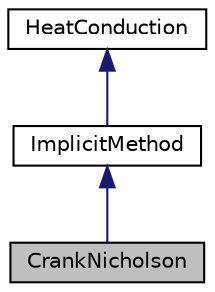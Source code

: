 digraph "CrankNicholson"
{
  edge [fontname="Helvetica",fontsize="10",labelfontname="Helvetica",labelfontsize="10"];
  node [fontname="Helvetica",fontsize="10",shape=record];
  Node0 [label="CrankNicholson",height=0.2,width=0.4,color="black", fillcolor="grey75", style="filled", fontcolor="black"];
  Node1 -> Node0 [dir="back",color="midnightblue",fontsize="10",style="solid",fontname="Helvetica"];
  Node1 [label="ImplicitMethod",height=0.2,width=0.4,color="black", fillcolor="white", style="filled",URL="$class_implicit_method.html",tooltip="Sub Abstract Class used to calculate the Implicit scheme. "];
  Node2 -> Node1 [dir="back",color="midnightblue",fontsize="10",style="solid",fontname="Helvetica"];
  Node2 [label="HeatConduction",height=0.2,width=0.4,color="black", fillcolor="white", style="filled",URL="$class_heat_conduction.html",tooltip="Base abstract Class which include all the parameters to solve the problem. "];
}
